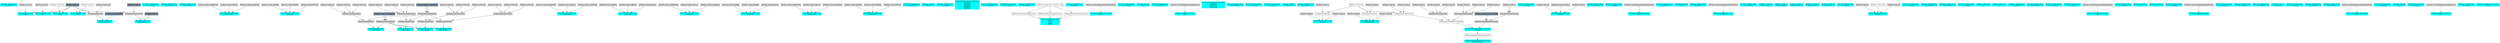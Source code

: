 digraph G {
node0 [shape="box" color="cyan" style="filled" label="VFXValue`1 Boolean (True)
_vfx_enabled_a"]
node1 [shape="box" color="cyan" style="filled" label="VFXExpressionMax Float
Rate_a"]
node2 [shape="box" color="lightgray" style="filled" label="VFXValue`1 Float (1)"]
node3 [shape="box" color="lightslategray" style="filled" label="VFXValue`1 Float (0)"]
node4 [shape="box" color="cyan" style="filled" label="VFXValue`1 Boolean (True)
_vfx_enabled_a"]
node5 [shape="box" color="cyan" style="filled" label="VFXExpressionMax Float
Rate_a"]
node6 [shape="box" color="lightgray" style="filled" label="VFXValue`1 Float (1)"]
node7 [shape="box" color="cyan" style="filled" label="VFXValue`1 Boolean (True)
_vfx_enabled_a"]
node8 [shape="box" color="cyan" style="filled" label="VFXExpressionMax Float
Rate_a"]
node9 [shape="box" label="VFXValue`1 Float (10)"]
node10 [shape="box" color="cyan" style="filled" label="VFXValue`1 Boolean (True)
_vfx_enabled_a"]
node11 [shape="box" color="cyan" style="filled" label="VFXExpressionMax Float
Rate_a"]
node12 [shape="box" label="VFXValue`1 Float (2)"]
node13 [shape="box" color="cyan" style="filled" label="VFXExpressionCombine Float3
bounds_center"]
node14 [shape="box" color="lightgray" style="filled" label="VFXValue`1 Float (-0,008661509)"]
node15 [shape="box" color="lightgray" style="filled" label="VFXValue`1 Float (1,401422)"]
node16 [shape="box" color="lightgray" style="filled" label="VFXValue`1 Float (-0,01848245)"]
node17 [shape="box" color="cyan" style="filled" label="VFXExpressionCombine Float3
bounds_size"]
node18 [shape="box" color="lightgray" style="filled" label="VFXValue`1 Float (3,004998)"]
node19 [shape="box" color="lightgray" style="filled" label="VFXValue`1 Float (3,960069)"]
node20 [shape="box" color="lightgray" style="filled" label="VFXValue`1 Float (3,060745)"]
node21 [shape="box" color="cyan" style="filled" label="VFXExpressionMin Float3
boundsPadding"]
node22 [shape="box" color="lightgray" style="filled" label="VFXExpressionMax Float3"]
node23 [shape="box" color="lightgray" style="filled" label="VFXExpressionCombine Float3"]
node24 [shape="box" color="lightgray" style="filled" label="VFXValue`1 Float (0,5)"]
node25 [shape="box" color="lightgray" style="filled" label="VFXValue`1 Float (0,5)"]
node26 [shape="box" color="lightgray" style="filled" label="VFXValue`1 Float (0,5)"]
node27 [shape="box" color="lightgray" style="filled" label="VFXExpressionCombine Float3"]
node28 [shape="box" color="lightslategray" style="filled" label="VFXValue`1 Float (-1,701412E+38)"]
node29 [shape="box" color="lightgray" style="filled" label="VFXExpressionCombine Float3"]
node30 [shape="box" color="lightslategray" style="filled" label="VFXValue`1 Float (1,701412E+38)"]
node31 [shape="box" color="cyan" style="filled" label="VFXExpressionCombine Float3
bounds_center"]
node32 [shape="box" color="lightgray" style="filled" label="VFXValue`1 Float (-0,008661509)"]
node33 [shape="box" color="lightgray" style="filled" label="VFXValue`1 Float (1,401422)"]
node34 [shape="box" color="lightgray" style="filled" label="VFXValue`1 Float (-0,01848245)"]
node35 [shape="box" color="cyan" style="filled" label="VFXExpressionCombine Float3
bounds_size"]
node36 [shape="box" color="lightgray" style="filled" label="VFXValue`1 Float (3,004998)"]
node37 [shape="box" color="lightgray" style="filled" label="VFXValue`1 Float (3,960069)"]
node38 [shape="box" color="lightgray" style="filled" label="VFXValue`1 Float (3,060745)"]
node39 [shape="box" color="cyan" style="filled" label="VFXExpressionMin Float3
boundsPadding"]
node40 [shape="box" color="lightgray" style="filled" label="VFXExpressionMax Float3"]
node41 [shape="box" color="lightgray" style="filled" label="VFXExpressionCombine Float3"]
node42 [shape="box" color="lightgray" style="filled" label="VFXValue`1 Float (0,5)"]
node43 [shape="box" color="lightgray" style="filled" label="VFXValue`1 Float (0,5)"]
node44 [shape="box" color="lightgray" style="filled" label="VFXValue`1 Float (0,5)"]
node45 [shape="box" color="cyan" style="filled" label="VFXExpressionCombine Float3
bounds_center"]
node46 [shape="box" color="lightgray" style="filled" label="VFXValue`1 Float (-0,008661509)"]
node47 [shape="box" color="lightgray" style="filled" label="VFXValue`1 Float (1,401422)"]
node48 [shape="box" color="lightgray" style="filled" label="VFXValue`1 Float (-0,01848245)"]
node49 [shape="box" color="cyan" style="filled" label="VFXExpressionCombine Float3
bounds_size"]
node50 [shape="box" color="lightgray" style="filled" label="VFXValue`1 Float (3,004998)"]
node51 [shape="box" color="lightgray" style="filled" label="VFXValue`1 Float (3,960069)"]
node52 [shape="box" color="lightgray" style="filled" label="VFXValue`1 Float (3,060745)"]
node53 [shape="box" color="cyan" style="filled" label="VFXExpressionMin Float3
boundsPadding"]
node54 [shape="box" color="lightgray" style="filled" label="VFXExpressionMax Float3"]
node55 [shape="box" color="lightgray" style="filled" label="VFXExpressionCombine Float3"]
node56 [shape="box" color="lightgray" style="filled" label="VFXValue`1 Float (0,5)"]
node57 [shape="box" color="lightgray" style="filled" label="VFXValue`1 Float (0,5)"]
node58 [shape="box" color="lightgray" style="filled" label="VFXValue`1 Float (0,5)"]
node59 [shape="box" color="cyan" style="filled" label="VFXExpressionCombine Float3
bounds_center"]
node60 [shape="box" color="lightgray" style="filled" label="VFXValue`1 Float (-0,008661509)"]
node61 [shape="box" color="lightgray" style="filled" label="VFXValue`1 Float (1,401422)"]
node62 [shape="box" color="lightgray" style="filled" label="VFXValue`1 Float (-0,01848245)"]
node63 [shape="box" color="cyan" style="filled" label="VFXExpressionCombine Float3
bounds_size"]
node64 [shape="box" color="lightgray" style="filled" label="VFXValue`1 Float (3,004998)"]
node65 [shape="box" color="lightgray" style="filled" label="VFXValue`1 Float (3,960069)"]
node66 [shape="box" color="lightgray" style="filled" label="VFXValue`1 Float (3,060745)"]
node67 [shape="box" color="cyan" style="filled" label="VFXExpressionMin Float3
boundsPadding"]
node68 [shape="box" color="lightgray" style="filled" label="VFXExpressionMax Float3"]
node69 [shape="box" color="lightgray" style="filled" label="VFXExpressionCombine Float3"]
node70 [shape="box" color="lightgray" style="filled" label="VFXValue`1 Float (0,5)"]
node71 [shape="box" color="lightgray" style="filled" label="VFXValue`1 Float (0,5)"]
node72 [shape="box" color="lightgray" style="filled" label="VFXValue`1 Float (0,5)"]
node73 [shape="box" color="cyan" style="filled" label="VFXValue`1 Boolean (True)
_vfx_enabled_a"]
node74 [shape="box" color="cyan" style="filled" label="VFXValue`1 Float (2)
Lifetime_a"]
node75 [shape="box" color="cyan" style="filled" label="VFXValue`1 Boolean (True)
_vfx_enabled_a"]
node76 [shape="box" color="cyan" style="filled" label="VFXBuiltInExpression Float (DeltaTime)
deltaTime_a
deltaTime_a
deltaTime_a
deltaTime_c
deltaTime_d
deltaTime_a"]
node77 [shape="box" color="cyan" style="filled" label="VFXValue`1 Boolean (True)
_vfx_enabled_b"]
node78 [shape="box" color="cyan" style="filled" label="VFXValue`1 Boolean (True)
_vfx_enabled_a"]
node79 [shape="box" color="cyan" style="filled" label="VFXValue`1 Boolean (True)
_vfx_enabled_b"]
node80 [shape="box" color="cyan" style="filled" label="VFXExpressionCombine Float3
Color_b
Color_b
Color_b
Color_b"]
node81 [shape="box" label="VFXExpressionExtractComponent Float"]
node82 [shape="box" label="VFXValue`1 Float4 ((0.12, 0.48, 0.00, 1.00))"]
node83 [shape="box" label="VFXExpressionExtractComponent Float"]
node84 [shape="box" label="VFXExpressionExtractComponent Float"]
node85 [shape="box" color="cyan" style="filled" label="VFXValue`1 Boolean (True)
_vfx_enabled_c"]
node86 [shape="box" color="cyan" style="filled" label="VFXExpressionBakeGradient Float3
Color_c"]
node87 [shape="box" color="lightgray" style="filled" label="VFXValue`1 ColorGradient (UnityEngine.Gradient)"]
node88 [shape="box" color="cyan" style="filled" label="VFXValue`1 Boolean (True)
_vfx_enabled_d"]
node89 [shape="box" color="cyan" style="filled" label="VFXValue`1 Float (6)
Size_d"]
node90 [shape="box" color="cyan" style="filled" label="VFXValue`1 Boolean (True)
_vfx_enabled_e"]
node91 [shape="box" color="cyan" style="filled" label="VFXExpressionBakeCurve Float4
Size_e"]
node92 [shape="box" color="lightgray" style="filled" label="VFXValue`1 Curve (UnityEngine.AnimationCurve)"]
node93 [shape="box" color="cyan" style="filled" label="VFXTexture2DValue Texture2D (1008)
mainTexture
mainTexture
mainTexture
mainTexture"]
node94 [shape="box" color="cyan" style="filled" label="VFXValue`1 Boolean (True)
_vfx_enabled_a"]
node95 [shape="box" color="cyan" style="filled" label="VFXValue`1 Boolean (True)
_vfx_enabled_b"]
node96 [shape="box" color="cyan" style="filled" label="VFXValue`1 Boolean (True)
_vfx_enabled_a"]
node97 [shape="box" color="cyan" style="filled" label="VFXValue`1 Float (2)
Lifetime_a"]
node98 [shape="box" color="cyan" style="filled" label="VFXValue`1 Boolean (True)
_vfx_enabled_b"]
node99 [shape="box" color="cyan" style="filled" label="VFXExpressionCombine Float3
Position_b"]
node100 [shape="box" color="lightgray" style="filled" label="VFXValue`1 Float (0)"]
node101 [shape="box" label="VFXExpressionMul Float"]
node102 [shape="box" label="VFXValue`1 Float (0,3)"]
node103 [shape="box" color="lightgray" style="filled" label="VFXValue`1 Float (-1)"]
node104 [shape="box" color="lightgray" style="filled" label="VFXValue`1 Float (0)"]
node105 [shape="box" color="cyan" style="filled" label="VFXValue`1 Boolean (True)
_vfx_enabled_a"]
node106 [shape="box" color="cyan" style="filled" label="VFXExpressionCombine Float3
Position_a"]
node107 [shape="box" color="lightgray" style="filled" label="VFXValue`1 Float (0)"]
node108 [shape="box" color="lightgray" style="filled" label="VFXValue`1 Float (-0,1519902)"]
node109 [shape="box" color="lightgray" style="filled" label="VFXValue`1 Float (0)"]
node110 [shape="box" color="cyan" style="filled" label="VFXValue`1 Boolean (True)
_vfx_enabled_b"]
node111 [shape="box" color="cyan" style="filled" label="VFXValue`1 Boolean (True)
_vfx_enabled_c"]
node112 [shape="box" color="cyan" style="filled" label="VFXExpressionBakeGradient Float3
Color_c"]
node113 [shape="box" color="lightgray" style="filled" label="VFXValue`1 ColorGradient (UnityEngine.Gradient)"]
node114 [shape="box" color="cyan" style="filled" label="VFXValue`1 Boolean (True)
_vfx_enabled_d"]
node115 [shape="box" color="cyan" style="filled" label="VFXValue`1 Float (8)
Size_d"]
node116 [shape="box" color="cyan" style="filled" label="VFXValue`1 Boolean (True)
_vfx_enabled_e"]
node117 [shape="box" color="cyan" style="filled" label="VFXExpressionBakeCurve Float4
Size_e"]
node118 [shape="box" color="lightgray" style="filled" label="VFXValue`1 Curve (UnityEngine.AnimationCurve)"]
node119 [shape="box" color="cyan" style="filled" label="VFXValue`1 Boolean (True)
_vfx_enabled_a"]
node120 [shape="box" color="cyan" style="filled" label="VFXExpressionCombine Float3
Sphere_center_a"]
node121 [shape="box" color="lightgray" style="filled" label="VFXValue`1 Float (0)"]
node122 [shape="box" label="VFXExpressionMul Float"]
node123 [shape="box" color="lightgray" style="filled" label="VFXValue`1 Float (4)"]
node124 [shape="box" color="lightgray" style="filled" label="VFXValue`1 Float (0)"]
node125 [shape="box" color="cyan" style="filled" label="VFXValue`1 Float (0,5)
Sphere_radius_a"]
node126 [shape="box" color="cyan" style="filled" label="VFXValue`1 Float (1)
attractionSpeed_a"]
node127 [shape="box" color="cyan" style="filled" label="VFXValue`1 Float (20)
attractionForce_a"]
node128 [shape="box" color="cyan" style="filled" label="VFXValue`1 Float (0,1)
stickDistance_a"]
node129 [shape="box" color="cyan" style="filled" label="VFXValue`1 Float (10)
stickForce_a"]
node130 [shape="box" color="cyan" style="filled" label="VFXValue`1 Boolean (True)
_vfx_enabled_b"]
node131 [shape="box" color="cyan" style="filled" label="VFXExpressionCombine Float3
Velocity_b"]
node132 [shape="box" color="lightgray" style="filled" label="VFXValue`1 Float (0)"]
node133 [shape="box" label="VFXValue`1 Float (0,01)"]
node134 [shape="box" color="lightgray" style="filled" label="VFXValue`1 Float (0)"]
node135 [shape="box" color="cyan" style="filled" label="VFXValue`1 Boolean (True)
_vfx_enabled_c"]
node136 [shape="box" color="cyan" style="filled" label="VFXValue`1 Boolean (True)
_vfx_enabled_d"]
node137 [shape="box" color="cyan" style="filled" label="VFXValue`1 Boolean (True)
_vfx_enabled_e"]
node138 [shape="box" color="cyan" style="filled" label="VFXValue`1 Boolean (True)
_vfx_enabled_a"]
node139 [shape="box" color="cyan" style="filled" label="VFXValue`1 Float (0,6)
A_a"]
node140 [shape="box" color="cyan" style="filled" label="VFXValue`1 Float (1,2)
B_a"]
node141 [shape="box" color="cyan" style="filled" label="VFXValue`1 Boolean (True)
_vfx_enabled_b"]
node142 [shape="box" color="cyan" style="filled" label="VFXExpressionMin Float
arcSphere_arc_b"]
node143 [shape="box" color="lightgray" style="filled" label="VFXExpressionMax Float"]
node144 [shape="box" color="lightgray" style="filled" label="VFXValue`1 Float (6,28)"]
node145 [shape="box" color="lightslategray" style="filled" label="VFXValue`1 Float (6,283185)"]
node146 [shape="box" color="cyan" style="filled" label="VFXExpressionTransformMatrix Matrix4x4
transform_b"]
node147 [shape="box" label="VFXExpressionTRSToMatrix Matrix4x4"]
node148 [shape="box" label="VFXExpressionCombine Float3"]
node149 [shape="box" color="lightgray" style="filled" label="VFXValue`1 Float (0)"]
node150 [shape="box" color="lightgray" style="filled" label="VFXValue`1 Float (0)"]
node151 [shape="box" color="lightgray" style="filled" label="VFXExpressionCombine Float3"]
node152 [shape="box" color="lightgray" style="filled" label="VFXValue`1 Float (0)"]
node153 [shape="box" color="lightgray" style="filled" label="VFXValue`1 Float (0)"]
node154 [shape="box" color="lightgray" style="filled" label="VFXValue`1 Float (0)"]
node155 [shape="box" color="lightgray" style="filled" label="VFXExpressionCombine Float3"]
node156 [shape="box" color="lightgray" style="filled" label="VFXValue`1 Float (1)"]
node157 [shape="box" color="lightgray" style="filled" label="VFXValue`1 Float (1)"]
node158 [shape="box" color="lightgray" style="filled" label="VFXValue`1 Float (1)"]
node159 [shape="box" color="lightgray" style="filled" label="VFXExpressionTRSToMatrix Matrix4x4"]
node160 [shape="box" color="lightslategray" style="filled" label="VFXValue`1 Float3 ((0.00, 0.00, 0.00))"]
node161 [shape="box" color="lightgray" style="filled" label="VFXExpressionCombine Float3"]
node162 [shape="box" color="lightgray" style="filled" label="VFXValue`1 Float (1)"]
node163 [shape="box" color="cyan" style="filled" label="VFXExpressionTransposeMatrix Matrix4x4
inverseTranspose_b"]
node164 [shape="box" label="VFXExpressionInverseTRSMatrix Matrix4x4"]
node165 [shape="box" color="cyan" style="filled" label="VFXExpressionPow Float
volumeFactor_b"]
node166 [shape="box" color="lightgray" style="filled" label="VFXExpressionSubtract Float"]
node167 [shape="box" color="lightslategray" style="filled" label="VFXValue`1 Float (1)"]
node168 [shape="box" color="lightslategray" style="filled" label="VFXValue`1 Float (3)"]
node169 [shape="box" color="cyan" style="filled" label="VFXValue`1 Boolean (True)
_vfx_enabled_a"]
node170 [shape="box" color="cyan" style="filled" label="VFXValue`1 Boolean (True)
_vfx_enabled_b"]
node171 [shape="box" color="cyan" style="filled" label="VFXValue`1 Boolean (True)
_vfx_enabled_c"]
node172 [shape="box" color="cyan" style="filled" label="VFXExpressionBakeGradient Float3
Color_c"]
node173 [shape="box" color="lightgray" style="filled" label="VFXValue`1 ColorGradient (UnityEngine.Gradient)"]
node174 [shape="box" color="cyan" style="filled" label="VFXValue`1 Boolean (True)
_vfx_enabled_d"]
node175 [shape="box" color="cyan" style="filled" label="VFXValue`1 Float (0,1)
A_d"]
node176 [shape="box" color="cyan" style="filled" label="VFXValue`1 Float (0,4)
B_d"]
node177 [shape="box" color="cyan" style="filled" label="VFXValue`1 Boolean (True)
_vfx_enabled_e"]
node178 [shape="box" color="cyan" style="filled" label="VFXExpressionBakeCurve Float4
Size_e"]
node179 [shape="box" color="lightgray" style="filled" label="VFXValue`1 Curve (UnityEngine.AnimationCurve)"]
node180 [shape="box" color="cyan" style="filled" label="VFXValue`1 Boolean (True)
_vfx_enabled_a"]
node181 [shape="box" color="cyan" style="filled" label="VFXValue`1 Boolean (True)
_vfx_enabled_b"]
node182 [shape="box" color="cyan" style="filled" label="VFXValue`1 Boolean (True)
_vfx_enabled_a"]
node183 [shape="box" color="cyan" style="filled" label="VFXValue`1 Float (2)
Lifetime_a"]
node184 [shape="box" color="cyan" style="filled" label="VFXValue`1 Boolean (True)
_vfx_enabled_a"]
node185 [shape="box" color="cyan" style="filled" label="VFXValue`1 Boolean (True)
_vfx_enabled_b"]
node186 [shape="box" color="cyan" style="filled" label="VFXValue`1 Boolean (True)
_vfx_enabled_c"]
node187 [shape="box" color="cyan" style="filled" label="VFXExpressionBakeGradient Float3
Color_c"]
node188 [shape="box" color="lightgray" style="filled" label="VFXValue`1 ColorGradient (UnityEngine.Gradient)"]
node189 [shape="box" color="cyan" style="filled" label="VFXValue`1 Boolean (True)
_vfx_enabled_d"]
node190 [shape="box" color="cyan" style="filled" label="VFXValue`1 Float (6)
Size_d"]
node191 [shape="box" color="cyan" style="filled" label="VFXValue`1 Boolean (True)
_vfx_enabled_e"]
node192 [shape="box" color="cyan" style="filled" label="VFXExpressionBakeCurve Float4
Size_e"]
node193 [shape="box" color="lightgray" style="filled" label="VFXValue`1 Curve (UnityEngine.AnimationCurve)"]
node194 [shape="box" color="cyan" style="filled" label="VFXValue`1 Boolean (True)
_vfx_enabled_f"]
node195 [shape="box" color="cyan" style="filled" label="VFXValue`1 Float3 ((1.50, 0.20, 1.00))
Scale_f"]
node2 -> node1 [headlabel="0"]
node3 -> node1 [headlabel="1"]
node6 -> node5 [headlabel="0"]
node3 -> node5 [headlabel="1"]
node9 -> node8 [headlabel="0"]
node3 -> node8 [headlabel="1"]
node12 -> node11 [headlabel="0"]
node3 -> node11 [headlabel="1"]
node14 -> node13 [headlabel="0"]
node15 -> node13 [headlabel="1"]
node16 -> node13 [headlabel="2"]
node18 -> node17 [headlabel="0"]
node19 -> node17 [headlabel="1"]
node20 -> node17 [headlabel="2"]
node22 -> node21 [headlabel="0"]
node29 -> node21 [headlabel="1"]
node23 -> node22 [headlabel="0"]
node27 -> node22 [headlabel="1"]
node24 -> node23 [headlabel="0"]
node25 -> node23 [headlabel="1"]
node26 -> node23 [headlabel="2"]
node28 -> node27 [headlabel="0"]
node28 -> node27 [headlabel="1"]
node28 -> node27 [headlabel="2"]
node30 -> node29 [headlabel="0"]
node30 -> node29 [headlabel="1"]
node30 -> node29 [headlabel="2"]
node32 -> node31 [headlabel="0"]
node33 -> node31 [headlabel="1"]
node34 -> node31 [headlabel="2"]
node36 -> node35 [headlabel="0"]
node37 -> node35 [headlabel="1"]
node38 -> node35 [headlabel="2"]
node40 -> node39 [headlabel="0"]
node29 -> node39 [headlabel="1"]
node41 -> node40 [headlabel="0"]
node27 -> node40 [headlabel="1"]
node42 -> node41 [headlabel="0"]
node43 -> node41 [headlabel="1"]
node44 -> node41 [headlabel="2"]
node46 -> node45 [headlabel="0"]
node47 -> node45 [headlabel="1"]
node48 -> node45 [headlabel="2"]
node50 -> node49 [headlabel="0"]
node51 -> node49 [headlabel="1"]
node52 -> node49 [headlabel="2"]
node54 -> node53 [headlabel="0"]
node29 -> node53 [headlabel="1"]
node55 -> node54 [headlabel="0"]
node27 -> node54 [headlabel="1"]
node56 -> node55 [headlabel="0"]
node57 -> node55 [headlabel="1"]
node58 -> node55 [headlabel="2"]
node60 -> node59 [headlabel="0"]
node61 -> node59 [headlabel="1"]
node62 -> node59 [headlabel="2"]
node64 -> node63 [headlabel="0"]
node65 -> node63 [headlabel="1"]
node66 -> node63 [headlabel="2"]
node68 -> node67 [headlabel="0"]
node29 -> node67 [headlabel="1"]
node69 -> node68 [headlabel="0"]
node27 -> node68 [headlabel="1"]
node70 -> node69 [headlabel="0"]
node71 -> node69 [headlabel="1"]
node72 -> node69 [headlabel="2"]
node81 -> node80 [headlabel="0"]
node83 -> node80 [headlabel="1"]
node84 -> node80 [headlabel="2"]
node82 -> node81 
node82 -> node83 
node82 -> node84 
node87 -> node86 
node92 -> node91 
node100 -> node99 [headlabel="0"]
node101 -> node99 [headlabel="1"]
node104 -> node99 [headlabel="2"]
node102 -> node101 [headlabel="0"]
node103 -> node101 [headlabel="1"]
node107 -> node106 [headlabel="0"]
node108 -> node106 [headlabel="1"]
node109 -> node106 [headlabel="2"]
node113 -> node112 
node118 -> node117 
node121 -> node120 [headlabel="0"]
node122 -> node120 [headlabel="1"]
node124 -> node120 [headlabel="2"]
node102 -> node122 [headlabel="0"]
node123 -> node122 [headlabel="1"]
node132 -> node131 [headlabel="0"]
node133 -> node131 [headlabel="1"]
node134 -> node131 [headlabel="2"]
node143 -> node142 [headlabel="0"]
node145 -> node142 [headlabel="1"]
node144 -> node143 [headlabel="0"]
node3 -> node143 [headlabel="1"]
node147 -> node146 [headlabel="0"]
node159 -> node146 [headlabel="1"]
node148 -> node147 [headlabel="0"]
node151 -> node147 [headlabel="1"]
node155 -> node147 [headlabel="2"]
node149 -> node148 [headlabel="0"]
node102 -> node148 [headlabel="1"]
node150 -> node148 [headlabel="2"]
node152 -> node151 [headlabel="0"]
node153 -> node151 [headlabel="1"]
node154 -> node151 [headlabel="2"]
node156 -> node155 [headlabel="0"]
node157 -> node155 [headlabel="1"]
node158 -> node155 [headlabel="2"]
node160 -> node159 [headlabel="0"]
node160 -> node159 [headlabel="1"]
node161 -> node159 [headlabel="2"]
node162 -> node161 [headlabel="0"]
node162 -> node161 [headlabel="1"]
node162 -> node161 [headlabel="2"]
node164 -> node163 
node146 -> node164 
node166 -> node165 [headlabel="0"]
node168 -> node165 [headlabel="1"]
node167 -> node166 [headlabel="0"]
node3 -> node166 [headlabel="1"]
node173 -> node172 
node179 -> node178 
node188 -> node187 
node193 -> node192 
}
